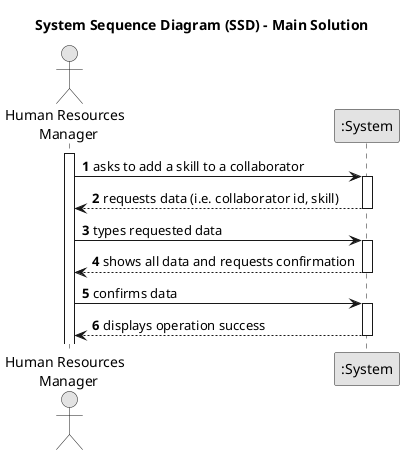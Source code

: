 @startuml
skinparam monochrome true
skinparam packageStyle rectangle
skinparam shadowing false

title System Sequence Diagram (SSD) - Main Solution

autonumber

actor "Human Resources \n Manager" as Employee
participant ":System" as System

activate Employee

    Employee -> System : asks to add a skill to a collaborator
    activate System

        System --> Employee : requests data (i.e. collaborator id, skill)
    deactivate System

    Employee -> System : types requested data
    activate System

        System --> Employee : shows all data and requests confirmation
    deactivate System

    Employee -> System : confirms data
    activate System

        System --> Employee : displays operation success
    deactivate System

@enduml